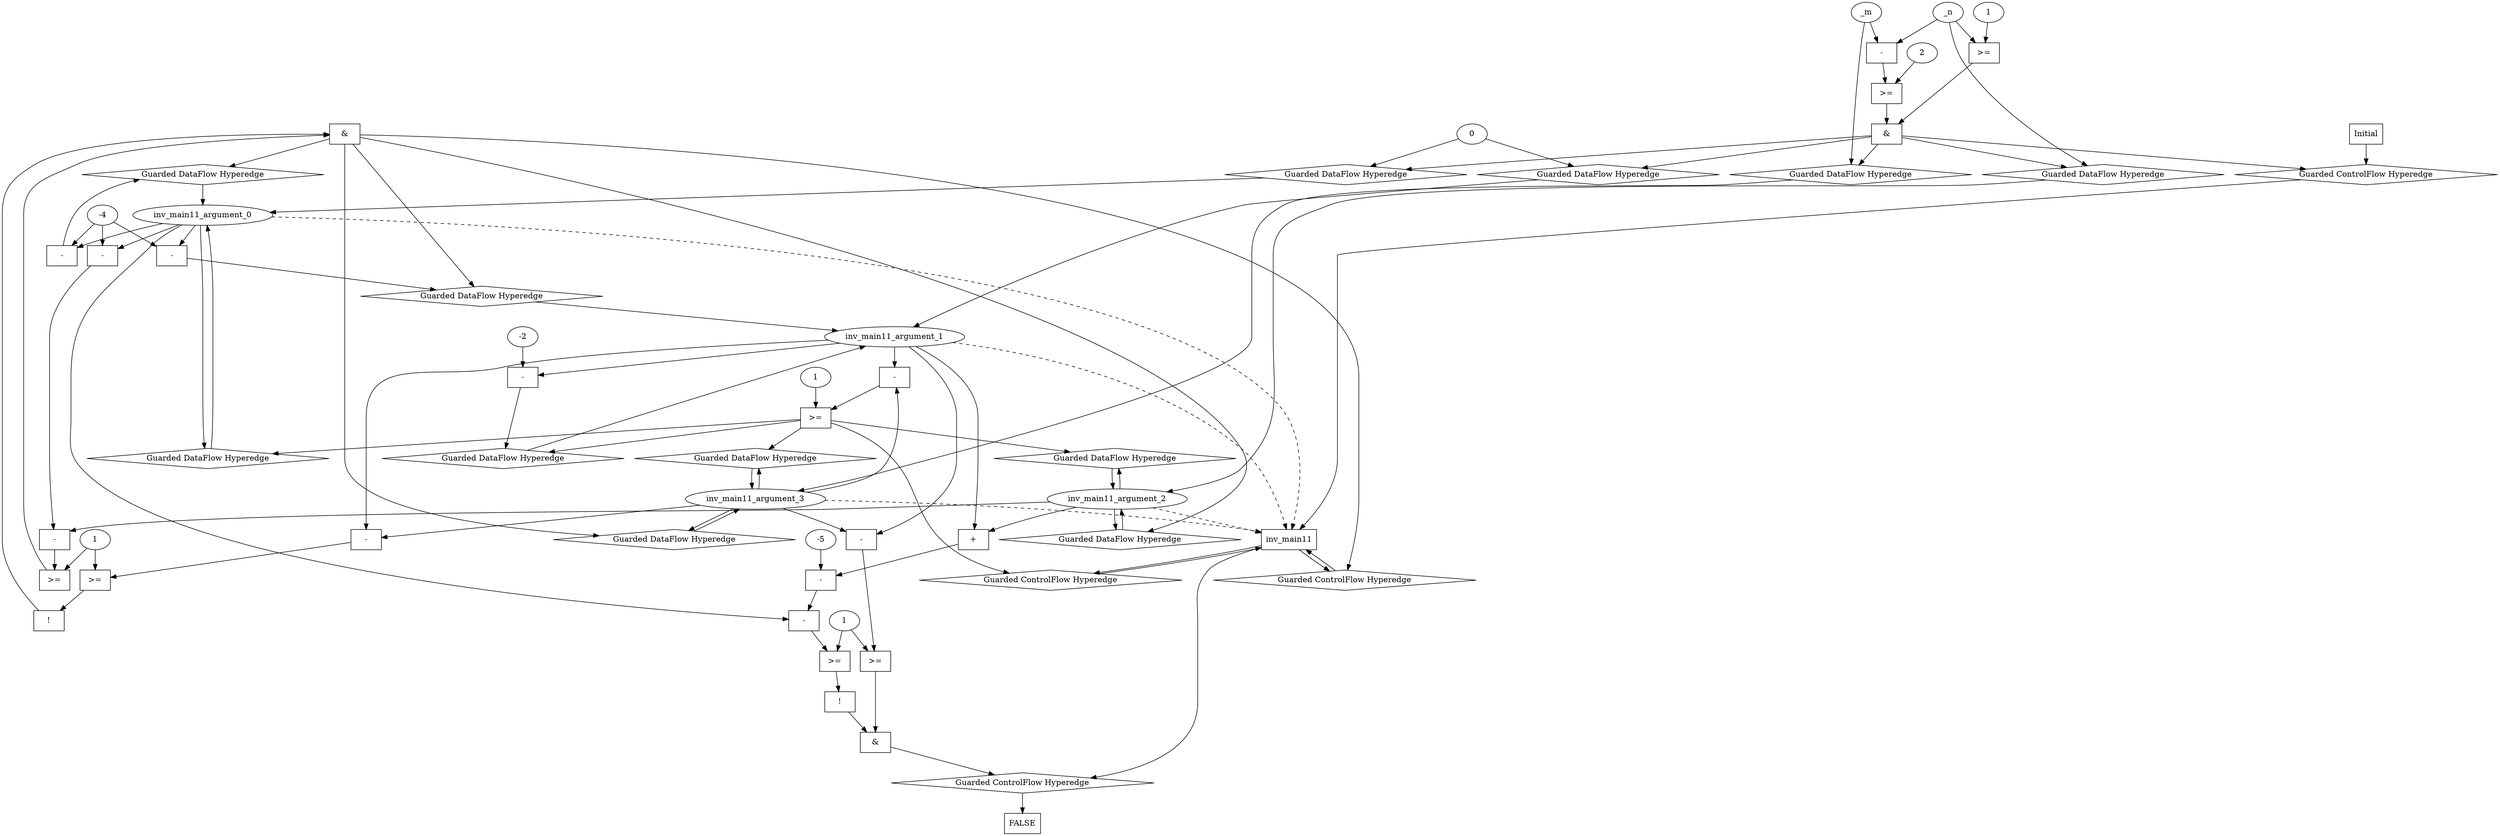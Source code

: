 digraph dag {
inv_main11 [label="inv_main11" shape="rect"];
FALSE [label="FALSE" shape="rect"];
Initial [label="Initial" shape="rect"];
ControlFowHyperEdge_0 [label="Guarded ControlFlow Hyperedge" shape="diamond"];
Initial -> ControlFowHyperEdge_0[label=""]
ControlFowHyperEdge_0 -> inv_main11[label=""]
ControlFowHyperEdge_1 [label="Guarded ControlFlow Hyperedge" shape="diamond"];
inv_main11 -> ControlFowHyperEdge_1[label=""]
ControlFowHyperEdge_1 -> inv_main11[label=""]
ControlFowHyperEdge_2 [label="Guarded ControlFlow Hyperedge" shape="diamond"];
inv_main11 -> ControlFowHyperEdge_2[label=""]
ControlFowHyperEdge_2 -> inv_main11[label=""]
ControlFowHyperEdge_3 [label="Guarded ControlFlow Hyperedge" shape="diamond"];
inv_main11 -> ControlFowHyperEdge_3[label=""]
ControlFowHyperEdge_3 -> FALSE[label=""]
inv_main11_argument_0 [label="inv_main11_argument_0" shape="oval"];
inv_main11_argument_0 -> inv_main11[label="" style="dashed"]
inv_main11_argument_1 [label="inv_main11_argument_1" shape="oval"];
inv_main11_argument_1 -> inv_main11[label="" style="dashed"]
inv_main11_argument_2 [label="inv_main11_argument_2" shape="oval"];
inv_main11_argument_2 -> inv_main11[label="" style="dashed"]
inv_main11_argument_3 [label="inv_main11_argument_3" shape="oval"];
inv_main11_argument_3 -> inv_main11[label="" style="dashed"]

xxxinv_main11___Initial_0xxx_and [label="&" shape="rect"];
xxxinv_main11___Initial_0xxxguard_0_node_0 [label=">=" shape="rect"];
xxxinv_main11___Initial_0xxxguard_0_node_2 [label="1"];
xxxinv_main11___Initial_0xxxdataFlow2_node_0->xxxinv_main11___Initial_0xxxguard_0_node_0
xxxinv_main11___Initial_0xxxguard_0_node_2->xxxinv_main11___Initial_0xxxguard_0_node_0

xxxinv_main11___Initial_0xxxguard_0_node_0->xxxinv_main11___Initial_0xxx_and [label=""];
xxxinv_main11___Initial_0xxxguard1_node_0 [label=">=" shape="rect"];
xxxinv_main11___Initial_0xxxguard1_node_1 [label="-" shape="rect"];
xxxinv_main11___Initial_0xxxguard1_node_4 [label="2"];
xxxinv_main11___Initial_0xxxguard1_node_1->xxxinv_main11___Initial_0xxxguard1_node_0
xxxinv_main11___Initial_0xxxguard1_node_4->xxxinv_main11___Initial_0xxxguard1_node_0
xxxinv_main11___Initial_0xxxdataFlow2_node_0->xxxinv_main11___Initial_0xxxguard1_node_1
xxxinv_main11___Initial_0xxxdataFlow3_node_0->xxxinv_main11___Initial_0xxxguard1_node_1

xxxinv_main11___Initial_0xxxguard1_node_0->xxxinv_main11___Initial_0xxx_and [label=""];
xxxinv_main11___Initial_0xxx_and->ControlFowHyperEdge_0 [label=""];
xxxinv_main11___Initial_0xxxdataFlow_0_node_0 [label="0"];

xxxinv_main11___Initial_0xxxdataFlow_0_node_0->DataFowHyperEdge_0_inv_main11_argument_0 [label=""];

xxxinv_main11___Initial_0xxxdataFlow_0_node_0->DataFowHyperEdge_0_inv_main11_argument_1 [label=""];
xxxinv_main11___Initial_0xxxdataFlow2_node_0 [label="_n"];

xxxinv_main11___Initial_0xxxdataFlow2_node_0->DataFowHyperEdge_0_inv_main11_argument_2 [label=""];
xxxinv_main11___Initial_0xxxdataFlow3_node_0 [label="_m"];

xxxinv_main11___Initial_0xxxdataFlow3_node_0->DataFowHyperEdge_0_inv_main11_argument_3 [label=""];
xxxinv_main11___inv_main11_1xxx_and [label="&" shape="rect"];
xxxinv_main11___inv_main11_1xxxguard_0_node_0 [label=">=" shape="rect"];
xxxinv_main11___inv_main11_1xxxguard_0_node_1 [label="-" shape="rect"];
xxxinv_main11___inv_main11_1xxxguard_0_node_3 [label="-" shape="rect"];
xxxinv_main11___inv_main11_1xxxguard_0_node_6 [label="1"];
xxxinv_main11___inv_main11_1xxxguard_0_node_1->xxxinv_main11___inv_main11_1xxxguard_0_node_0
xxxinv_main11___inv_main11_1xxxguard_0_node_6->xxxinv_main11___inv_main11_1xxxguard_0_node_0
inv_main11_argument_2->xxxinv_main11___inv_main11_1xxxguard_0_node_1
xxxinv_main11___inv_main11_1xxxguard_0_node_3->xxxinv_main11___inv_main11_1xxxguard_0_node_1
inv_main11_argument_0->xxxinv_main11___inv_main11_1xxxguard_0_node_3
xxxinv_main11___inv_main11_1xxxdataFlow_0_node_2->xxxinv_main11___inv_main11_1xxxguard_0_node_3

xxxinv_main11___inv_main11_1xxxguard_0_node_0->xxxinv_main11___inv_main11_1xxx_and [label=""];
xxxinv_main11___inv_main11_1xxxguard1_node_0 [label="!" shape="rect"];
xxxinv_main11___inv_main11_1xxxguard1_node_1 [label=">=" shape="rect"];
xxxinv_main11___inv_main11_1xxxguard1_node_2 [label="-" shape="rect"];
xxxinv_main11___inv_main11_1xxxguard1_node_1->xxxinv_main11___inv_main11_1xxxguard1_node_0
xxxinv_main11___inv_main11_1xxxguard1_node_2->xxxinv_main11___inv_main11_1xxxguard1_node_1
xxxinv_main11___inv_main11_1xxxguard_0_node_6->xxxinv_main11___inv_main11_1xxxguard1_node_1
inv_main11_argument_3->xxxinv_main11___inv_main11_1xxxguard1_node_2
inv_main11_argument_1->xxxinv_main11___inv_main11_1xxxguard1_node_2

xxxinv_main11___inv_main11_1xxxguard1_node_0->xxxinv_main11___inv_main11_1xxx_and [label=""];
xxxinv_main11___inv_main11_1xxx_and->ControlFowHyperEdge_1 [label=""];
xxxinv_main11___inv_main11_1xxxdataFlow_0_node_0 [label="-" shape="rect"];
xxxinv_main11___inv_main11_1xxxdataFlow_0_node_2 [label="-4"];
inv_main11_argument_0->xxxinv_main11___inv_main11_1xxxdataFlow_0_node_0
xxxinv_main11___inv_main11_1xxxdataFlow_0_node_2->xxxinv_main11___inv_main11_1xxxdataFlow_0_node_0

xxxinv_main11___inv_main11_1xxxdataFlow_0_node_0->DataFowHyperEdge_1_inv_main11_argument_0 [label=""];
xxxinv_main11___inv_main11_1xxxdataFlow1_node_0 [label="-" shape="rect"];
inv_main11_argument_0->xxxinv_main11___inv_main11_1xxxdataFlow1_node_0
xxxinv_main11___inv_main11_1xxxdataFlow_0_node_2->xxxinv_main11___inv_main11_1xxxdataFlow1_node_0

xxxinv_main11___inv_main11_1xxxdataFlow1_node_0->DataFowHyperEdge_1_inv_main11_argument_1 [label=""];
xxxinv_main11___inv_main11_2xxxguard_0_node_0 [label=">=" shape="rect"];
xxxinv_main11___inv_main11_2xxxguard_0_node_1 [label="-" shape="rect"];
xxxinv_main11___inv_main11_2xxxguard_0_node_4 [label="1"];
xxxinv_main11___inv_main11_2xxxguard_0_node_1->xxxinv_main11___inv_main11_2xxxguard_0_node_0
xxxinv_main11___inv_main11_2xxxguard_0_node_4->xxxinv_main11___inv_main11_2xxxguard_0_node_0
inv_main11_argument_3->xxxinv_main11___inv_main11_2xxxguard_0_node_1
inv_main11_argument_1->xxxinv_main11___inv_main11_2xxxguard_0_node_1

xxxinv_main11___inv_main11_2xxxguard_0_node_0->ControlFowHyperEdge_2 [label=""];
xxxinv_main11___inv_main11_2xxxdataFlow_0_node_0 [label="-" shape="rect"];
xxxinv_main11___inv_main11_2xxxdataFlow_0_node_2 [label="-2"];
inv_main11_argument_1->xxxinv_main11___inv_main11_2xxxdataFlow_0_node_0
xxxinv_main11___inv_main11_2xxxdataFlow_0_node_2->xxxinv_main11___inv_main11_2xxxdataFlow_0_node_0

xxxinv_main11___inv_main11_2xxxdataFlow_0_node_0->DataFowHyperEdge_2_inv_main11_argument_1 [label=""];
xxxFALSE___inv_main11_3xxx_and [label="&" shape="rect"];
xxxFALSE___inv_main11_3xxxguard_0_node_0 [label="!" shape="rect"];
xxxFALSE___inv_main11_3xxxguard_0_node_1 [label=">=" shape="rect"];
xxxFALSE___inv_main11_3xxxguard_0_node_2 [label="-" shape="rect"];
xxxFALSE___inv_main11_3xxxguard_0_node_3 [label="-" shape="rect"];
xxxFALSE___inv_main11_3xxxguard_0_node_4 [label="+" shape="rect"];
xxxFALSE___inv_main11_3xxxguard_0_node_7 [label="-5"];
xxxFALSE___inv_main11_3xxxguard_0_node_9 [label="1"];
xxxFALSE___inv_main11_3xxxguard_0_node_1->xxxFALSE___inv_main11_3xxxguard_0_node_0
xxxFALSE___inv_main11_3xxxguard_0_node_2->xxxFALSE___inv_main11_3xxxguard_0_node_1
xxxFALSE___inv_main11_3xxxguard_0_node_9->xxxFALSE___inv_main11_3xxxguard_0_node_1
xxxFALSE___inv_main11_3xxxguard_0_node_3->xxxFALSE___inv_main11_3xxxguard_0_node_2
inv_main11_argument_0->xxxFALSE___inv_main11_3xxxguard_0_node_2
xxxFALSE___inv_main11_3xxxguard_0_node_4->xxxFALSE___inv_main11_3xxxguard_0_node_3
xxxFALSE___inv_main11_3xxxguard_0_node_7->xxxFALSE___inv_main11_3xxxguard_0_node_3
inv_main11_argument_2->xxxFALSE___inv_main11_3xxxguard_0_node_4
inv_main11_argument_1->xxxFALSE___inv_main11_3xxxguard_0_node_4

xxxFALSE___inv_main11_3xxxguard_0_node_0->xxxFALSE___inv_main11_3xxx_and [label=""];
xxxFALSE___inv_main11_3xxxguard1_node_0 [label=">=" shape="rect"];
xxxFALSE___inv_main11_3xxxguard1_node_1 [label="-" shape="rect"];
xxxFALSE___inv_main11_3xxxguard1_node_1->xxxFALSE___inv_main11_3xxxguard1_node_0
xxxFALSE___inv_main11_3xxxguard_0_node_9->xxxFALSE___inv_main11_3xxxguard1_node_0
inv_main11_argument_3->xxxFALSE___inv_main11_3xxxguard1_node_1
inv_main11_argument_1->xxxFALSE___inv_main11_3xxxguard1_node_1

xxxFALSE___inv_main11_3xxxguard1_node_0->xxxFALSE___inv_main11_3xxx_and [label=""];
xxxFALSE___inv_main11_3xxx_and->ControlFowHyperEdge_3 [label=""];
DataFowHyperEdge_0_inv_main11_argument_0 [label="Guarded DataFlow Hyperedge" shape="diamond"];
DataFowHyperEdge_0_inv_main11_argument_0 -> inv_main11_argument_0[label=""]
xxxinv_main11___Initial_0xxx_and -> DataFowHyperEdge_0_inv_main11_argument_0[label=""]
DataFowHyperEdge_0_inv_main11_argument_1 [label="Guarded DataFlow Hyperedge" shape="diamond"];
DataFowHyperEdge_0_inv_main11_argument_1 -> inv_main11_argument_1[label=""]
xxxinv_main11___Initial_0xxx_and -> DataFowHyperEdge_0_inv_main11_argument_1[label=""]
DataFowHyperEdge_0_inv_main11_argument_2 [label="Guarded DataFlow Hyperedge" shape="diamond"];
DataFowHyperEdge_0_inv_main11_argument_2 -> inv_main11_argument_2[label=""]
xxxinv_main11___Initial_0xxx_and -> DataFowHyperEdge_0_inv_main11_argument_2[label=""]
DataFowHyperEdge_0_inv_main11_argument_3 [label="Guarded DataFlow Hyperedge" shape="diamond"];
DataFowHyperEdge_0_inv_main11_argument_3 -> inv_main11_argument_3[label=""]
xxxinv_main11___Initial_0xxx_and -> DataFowHyperEdge_0_inv_main11_argument_3[label=""]
DataFowHyperEdge_1_inv_main11_argument_0 [label="Guarded DataFlow Hyperedge" shape="diamond"];
DataFowHyperEdge_1_inv_main11_argument_0 -> inv_main11_argument_0[label=""]
xxxinv_main11___inv_main11_1xxx_and -> DataFowHyperEdge_1_inv_main11_argument_0[label=""]
DataFowHyperEdge_1_inv_main11_argument_1 [label="Guarded DataFlow Hyperedge" shape="diamond"];
DataFowHyperEdge_1_inv_main11_argument_1 -> inv_main11_argument_1[label=""]
xxxinv_main11___inv_main11_1xxx_and -> DataFowHyperEdge_1_inv_main11_argument_1[label=""]
DataFowHyperEdge_1_inv_main11_argument_2 [label="Guarded DataFlow Hyperedge" shape="diamond"];
DataFowHyperEdge_1_inv_main11_argument_2 -> inv_main11_argument_2[label=""]
xxxinv_main11___inv_main11_1xxx_and -> DataFowHyperEdge_1_inv_main11_argument_2[label=""]
DataFowHyperEdge_1_inv_main11_argument_3 [label="Guarded DataFlow Hyperedge" shape="diamond"];
DataFowHyperEdge_1_inv_main11_argument_3 -> inv_main11_argument_3[label=""]
xxxinv_main11___inv_main11_1xxx_and -> DataFowHyperEdge_1_inv_main11_argument_3[label=""]
DataFowHyperEdge_2_inv_main11_argument_0 [label="Guarded DataFlow Hyperedge" shape="diamond"];
DataFowHyperEdge_2_inv_main11_argument_0 -> inv_main11_argument_0[label=""]
xxxinv_main11___inv_main11_2xxxguard_0_node_0 -> DataFowHyperEdge_2_inv_main11_argument_0[label=""]
DataFowHyperEdge_2_inv_main11_argument_1 [label="Guarded DataFlow Hyperedge" shape="diamond"];
DataFowHyperEdge_2_inv_main11_argument_1 -> inv_main11_argument_1[label=""]
xxxinv_main11___inv_main11_2xxxguard_0_node_0 -> DataFowHyperEdge_2_inv_main11_argument_1[label=""]
DataFowHyperEdge_2_inv_main11_argument_2 [label="Guarded DataFlow Hyperedge" shape="diamond"];
DataFowHyperEdge_2_inv_main11_argument_2 -> inv_main11_argument_2[label=""]
xxxinv_main11___inv_main11_2xxxguard_0_node_0 -> DataFowHyperEdge_2_inv_main11_argument_2[label=""]
DataFowHyperEdge_2_inv_main11_argument_3 [label="Guarded DataFlow Hyperedge" shape="diamond"];
DataFowHyperEdge_2_inv_main11_argument_3 -> inv_main11_argument_3[label=""]
xxxinv_main11___inv_main11_2xxxguard_0_node_0 -> DataFowHyperEdge_2_inv_main11_argument_3[label=""]
inv_main11_argument_2 -> DataFowHyperEdge_1_inv_main11_argument_2[label=""]
inv_main11_argument_3 -> DataFowHyperEdge_1_inv_main11_argument_3[label=""]
inv_main11_argument_0 -> DataFowHyperEdge_2_inv_main11_argument_0[label=""]
inv_main11_argument_2 -> DataFowHyperEdge_2_inv_main11_argument_2[label=""]
inv_main11_argument_3 -> DataFowHyperEdge_2_inv_main11_argument_3[label=""]
}
